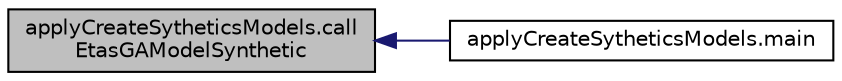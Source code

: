 digraph "applyCreateSytheticsModels.callEtasGAModelSynthetic"
{
  edge [fontname="Helvetica",fontsize="10",labelfontname="Helvetica",labelfontsize="10"];
  node [fontname="Helvetica",fontsize="10",shape=record];
  rankdir="LR";
  Node2 [label="applyCreateSytheticsModels.call\lEtasGAModelSynthetic",height=0.2,width=0.4,color="black", fillcolor="grey75", style="filled", fontcolor="black"];
  Node2 -> Node3 [dir="back",color="midnightblue",fontsize="10",style="solid",fontname="Helvetica"];
  Node3 [label="applyCreateSytheticsModels.main",height=0.2,width=0.4,color="black", fillcolor="white", style="filled",URL="$namespaceapply_create_sythetics_models.html#ac331ebcf2141e14d7ecb9fc32ccf3e47"];
}
